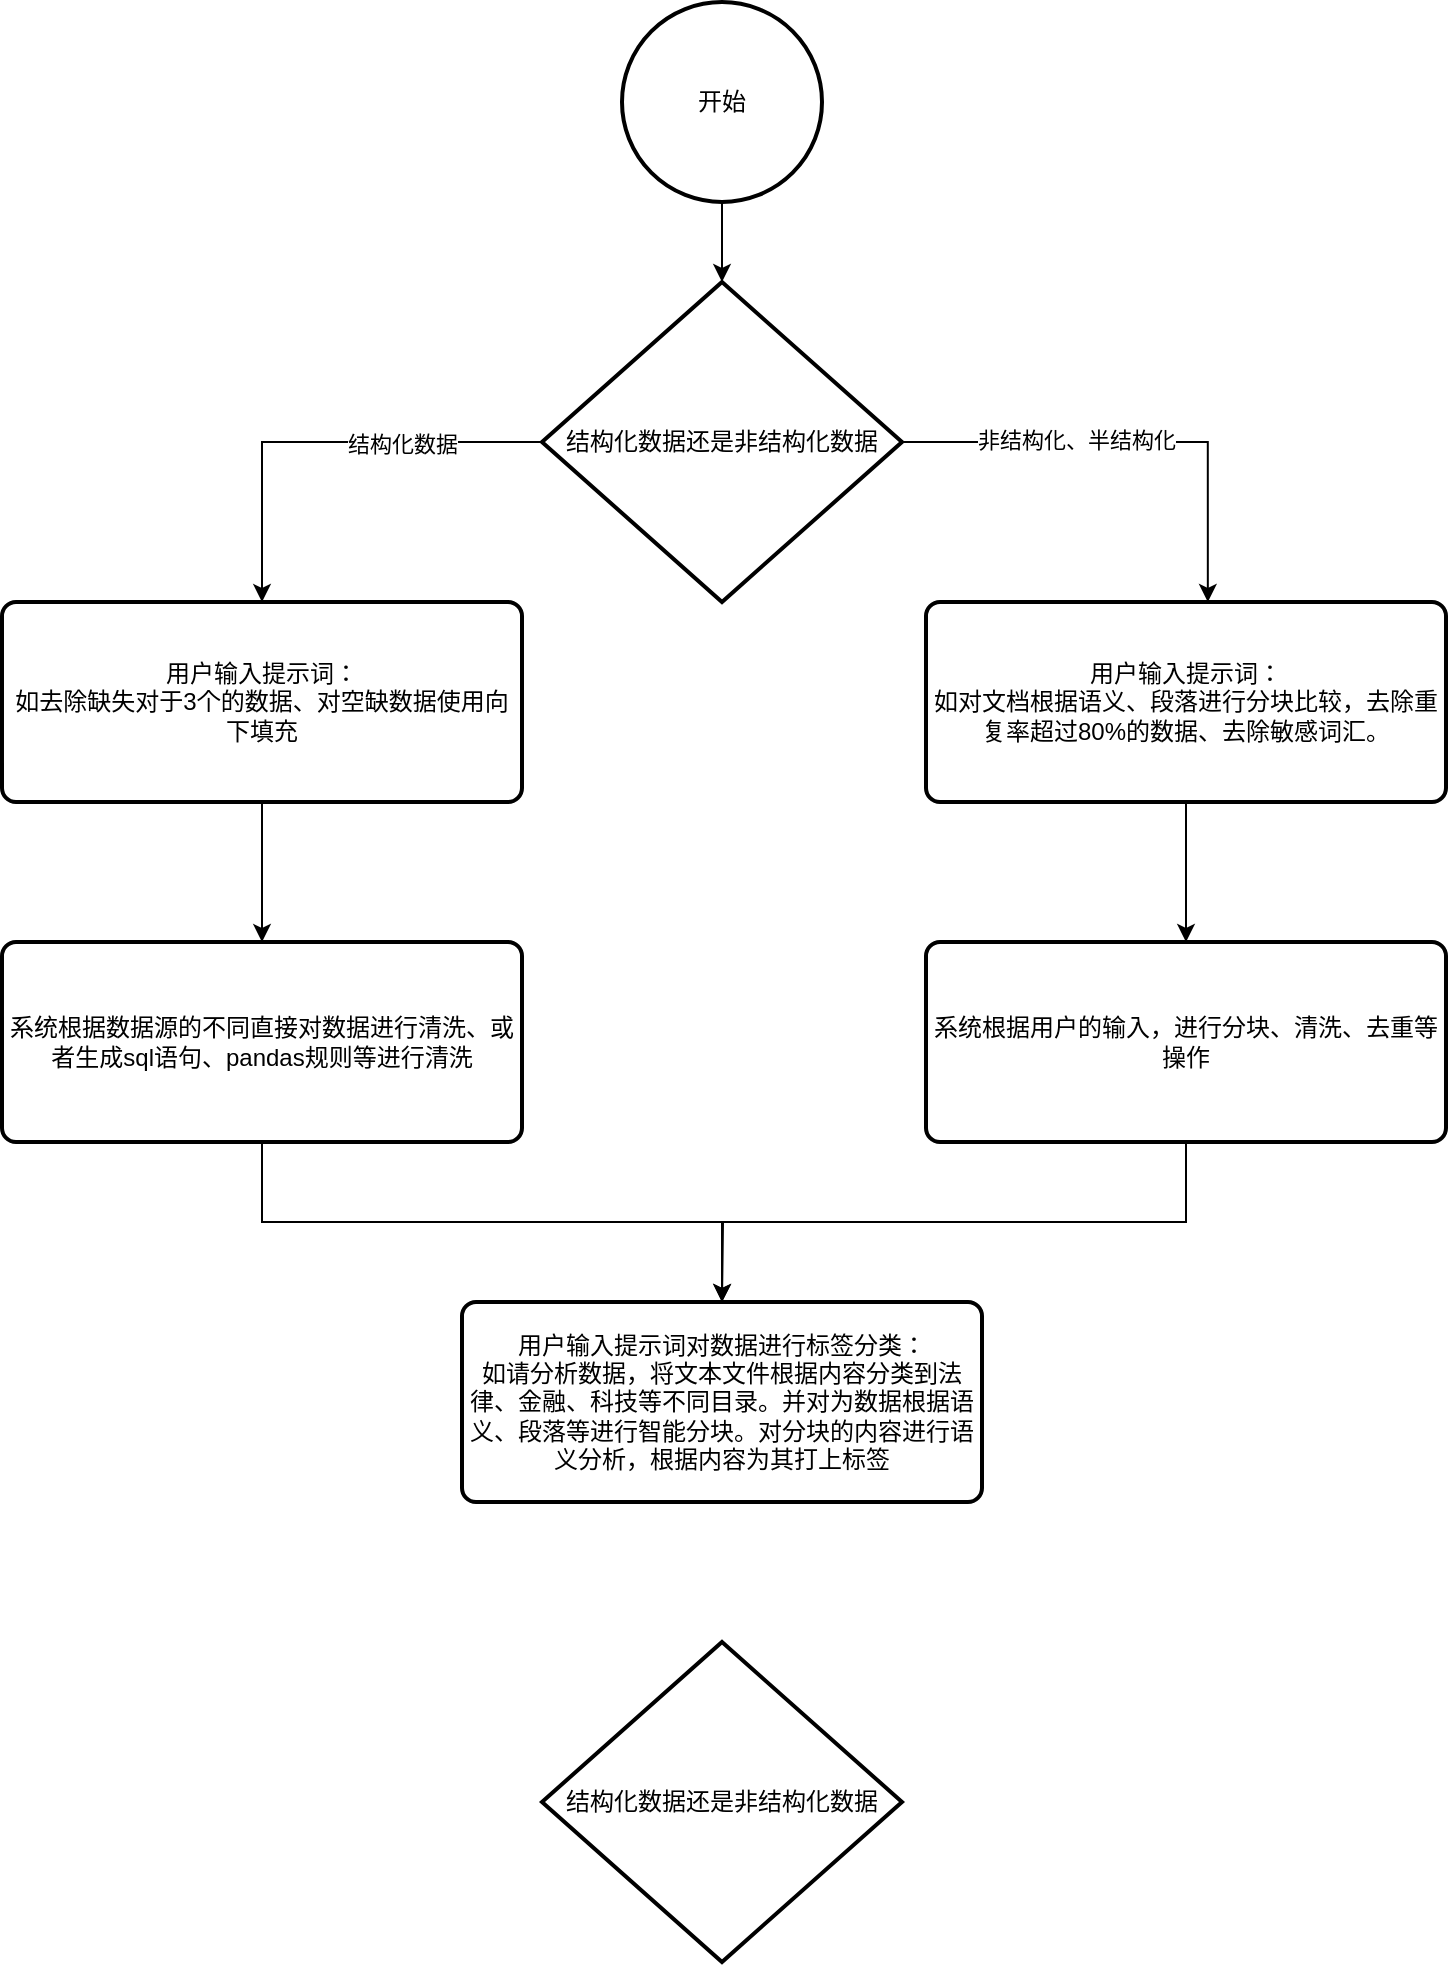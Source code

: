<mxfile version="28.0.6">
  <diagram name="第 1 页" id="7rGuARo3LyD56dz1bq1E">
    <mxGraphModel dx="1034" dy="604" grid="1" gridSize="10" guides="1" tooltips="1" connect="1" arrows="1" fold="1" page="1" pageScale="1" pageWidth="1169" pageHeight="827" math="0" shadow="0">
      <root>
        <mxCell id="0" />
        <mxCell id="1" parent="0" />
        <mxCell id="oa7dabjQe_ooMTG9WSKU-2" value="开始" style="strokeWidth=2;html=1;shape=mxgraph.flowchart.start_2;whiteSpace=wrap;" parent="1" vertex="1">
          <mxGeometry x="430" y="30" width="100" height="100" as="geometry" />
        </mxCell>
        <mxCell id="oa7dabjQe_ooMTG9WSKU-8" style="edgeStyle=orthogonalEdgeStyle;rounded=0;orthogonalLoop=1;jettySize=auto;html=1;exitX=0;exitY=0.5;exitDx=0;exitDy=0;exitPerimeter=0;entryX=0.5;entryY=0;entryDx=0;entryDy=0;" parent="1" source="oa7dabjQe_ooMTG9WSKU-4" target="oa7dabjQe_ooMTG9WSKU-6" edge="1">
          <mxGeometry relative="1" as="geometry" />
        </mxCell>
        <mxCell id="oa7dabjQe_ooMTG9WSKU-9" value="结构化数据" style="edgeLabel;html=1;align=center;verticalAlign=middle;resizable=0;points=[];" parent="oa7dabjQe_ooMTG9WSKU-8" vertex="1" connectable="0">
          <mxGeometry x="-0.358" y="1" relative="1" as="geometry">
            <mxPoint as="offset" />
          </mxGeometry>
        </mxCell>
        <mxCell id="oa7dabjQe_ooMTG9WSKU-4" value="结构化数据还是非结构化数据" style="strokeWidth=2;html=1;shape=mxgraph.flowchart.decision;whiteSpace=wrap;" parent="1" vertex="1">
          <mxGeometry x="390" y="170" width="180" height="160" as="geometry" />
        </mxCell>
        <mxCell id="oa7dabjQe_ooMTG9WSKU-5" style="edgeStyle=orthogonalEdgeStyle;rounded=0;orthogonalLoop=1;jettySize=auto;html=1;exitX=0.5;exitY=1;exitDx=0;exitDy=0;exitPerimeter=0;entryX=0.5;entryY=0;entryDx=0;entryDy=0;entryPerimeter=0;" parent="1" source="oa7dabjQe_ooMTG9WSKU-2" target="oa7dabjQe_ooMTG9WSKU-4" edge="1">
          <mxGeometry relative="1" as="geometry" />
        </mxCell>
        <mxCell id="jdzAaUArkbH1sCb7SLQb-3" style="edgeStyle=orthogonalEdgeStyle;rounded=0;orthogonalLoop=1;jettySize=auto;html=1;exitX=0.5;exitY=1;exitDx=0;exitDy=0;" edge="1" parent="1" source="oa7dabjQe_ooMTG9WSKU-6" target="jdzAaUArkbH1sCb7SLQb-1">
          <mxGeometry relative="1" as="geometry" />
        </mxCell>
        <mxCell id="oa7dabjQe_ooMTG9WSKU-6" value="用户输入提示词：&lt;br&gt;如去除缺失对于3个的数据、对空缺数据使用向下填充" style="rounded=1;whiteSpace=wrap;html=1;absoluteArcSize=1;arcSize=14;strokeWidth=2;" parent="1" vertex="1">
          <mxGeometry x="120" y="330" width="260" height="100" as="geometry" />
        </mxCell>
        <mxCell id="jdzAaUArkbH1sCb7SLQb-4" style="edgeStyle=orthogonalEdgeStyle;rounded=0;orthogonalLoop=1;jettySize=auto;html=1;exitX=0.5;exitY=1;exitDx=0;exitDy=0;" edge="1" parent="1" source="oa7dabjQe_ooMTG9WSKU-7" target="jdzAaUArkbH1sCb7SLQb-2">
          <mxGeometry relative="1" as="geometry" />
        </mxCell>
        <mxCell id="oa7dabjQe_ooMTG9WSKU-7" value="用户输入提示词：&lt;br&gt;如对文档根据语义、段落进行分块比较，去除重复率超过80%的数据、去除敏感词汇。" style="rounded=1;whiteSpace=wrap;html=1;absoluteArcSize=1;arcSize=14;strokeWidth=2;" parent="1" vertex="1">
          <mxGeometry x="582" y="330" width="260" height="100" as="geometry" />
        </mxCell>
        <mxCell id="oa7dabjQe_ooMTG9WSKU-10" style="edgeStyle=orthogonalEdgeStyle;rounded=0;orthogonalLoop=1;jettySize=auto;html=1;exitX=1;exitY=0.5;exitDx=0;exitDy=0;exitPerimeter=0;entryX=0.542;entryY=0;entryDx=0;entryDy=0;entryPerimeter=0;" parent="1" source="oa7dabjQe_ooMTG9WSKU-4" target="oa7dabjQe_ooMTG9WSKU-7" edge="1">
          <mxGeometry relative="1" as="geometry" />
        </mxCell>
        <mxCell id="oa7dabjQe_ooMTG9WSKU-11" value="非结构化、半结构化" style="edgeLabel;html=1;align=center;verticalAlign=middle;resizable=0;points=[];" parent="oa7dabjQe_ooMTG9WSKU-10" vertex="1" connectable="0">
          <mxGeometry x="-0.258" y="1" relative="1" as="geometry">
            <mxPoint as="offset" />
          </mxGeometry>
        </mxCell>
        <mxCell id="jdzAaUArkbH1sCb7SLQb-6" style="edgeStyle=orthogonalEdgeStyle;rounded=0;orthogonalLoop=1;jettySize=auto;html=1;exitX=0.5;exitY=1;exitDx=0;exitDy=0;entryX=0.5;entryY=0;entryDx=0;entryDy=0;" edge="1" parent="1" source="jdzAaUArkbH1sCb7SLQb-1" target="jdzAaUArkbH1sCb7SLQb-5">
          <mxGeometry relative="1" as="geometry" />
        </mxCell>
        <mxCell id="jdzAaUArkbH1sCb7SLQb-1" value="系统根据数据源的不同直接对数据进行清洗、或者生成sql语句、pandas规则等进行清洗" style="rounded=1;whiteSpace=wrap;html=1;absoluteArcSize=1;arcSize=14;strokeWidth=2;" vertex="1" parent="1">
          <mxGeometry x="120" y="500" width="260" height="100" as="geometry" />
        </mxCell>
        <mxCell id="jdzAaUArkbH1sCb7SLQb-7" style="edgeStyle=orthogonalEdgeStyle;rounded=0;orthogonalLoop=1;jettySize=auto;html=1;exitX=0.5;exitY=1;exitDx=0;exitDy=0;" edge="1" parent="1" source="jdzAaUArkbH1sCb7SLQb-2">
          <mxGeometry relative="1" as="geometry">
            <mxPoint x="480" y="680" as="targetPoint" />
          </mxGeometry>
        </mxCell>
        <mxCell id="jdzAaUArkbH1sCb7SLQb-2" value="系统根据用户的输入，进行分块、清洗、去重等操作" style="rounded=1;whiteSpace=wrap;html=1;absoluteArcSize=1;arcSize=14;strokeWidth=2;" vertex="1" parent="1">
          <mxGeometry x="582" y="500" width="260" height="100" as="geometry" />
        </mxCell>
        <mxCell id="jdzAaUArkbH1sCb7SLQb-5" value="用户输入提示词对数据进行标签分类：&lt;div&gt;如请分析数据，将文本文件根据内容分类到法律、金融、科技等不同目录。并对为数据根据语义、段落等进行智能分块。对分块的内容进行语义分析，根据内容为其打上标签&lt;/div&gt;" style="rounded=1;whiteSpace=wrap;html=1;absoluteArcSize=1;arcSize=14;strokeWidth=2;" vertex="1" parent="1">
          <mxGeometry x="350" y="680" width="260" height="100" as="geometry" />
        </mxCell>
        <mxCell id="jdzAaUArkbH1sCb7SLQb-8" value="结构化数据还是非结构化数据" style="strokeWidth=2;html=1;shape=mxgraph.flowchart.decision;whiteSpace=wrap;" vertex="1" parent="1">
          <mxGeometry x="390" y="850" width="180" height="160" as="geometry" />
        </mxCell>
      </root>
    </mxGraphModel>
  </diagram>
</mxfile>

